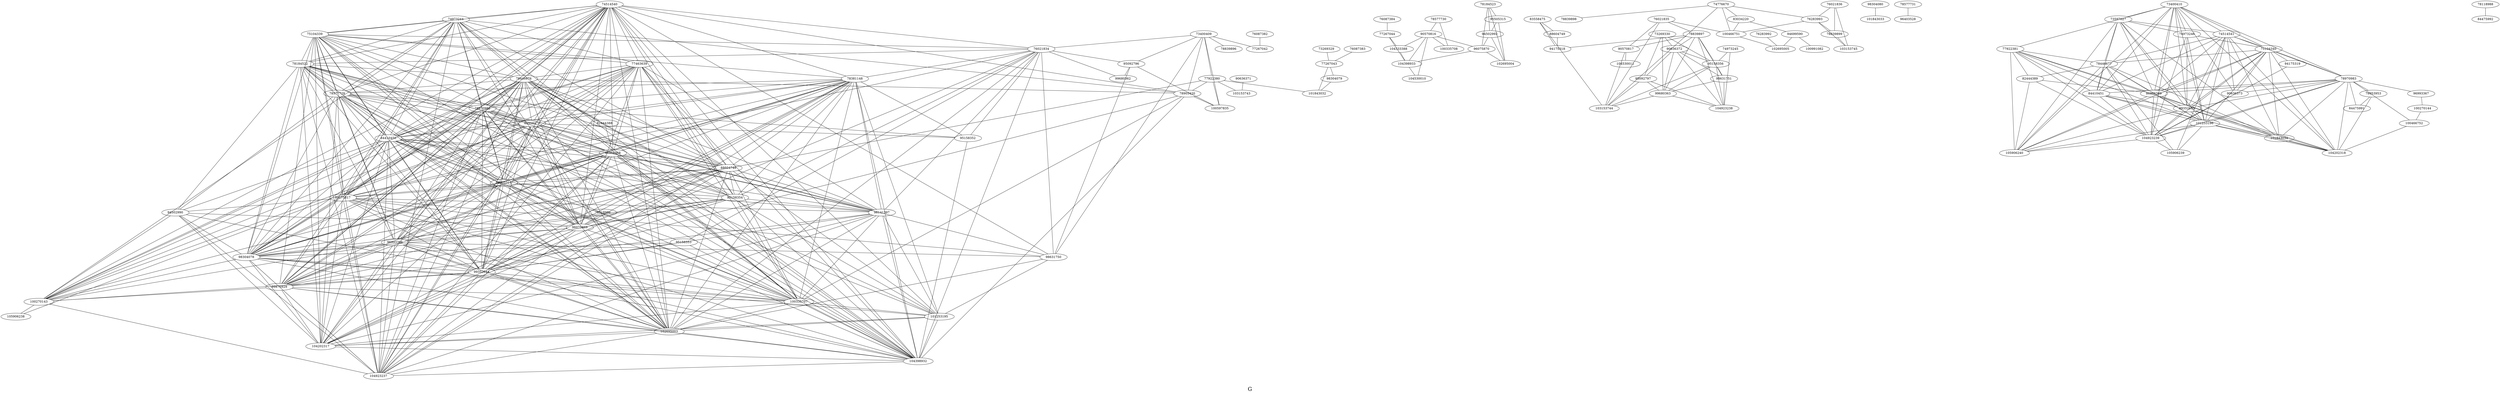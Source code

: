 /*****
G
*****/

graph G {
  graph [splines=false overlap=false]
  node  [shape=ellipse, width=0.3, height=0.3]
  90505314 ;
  78184522 ;
  78446676 ;
  78577729 ;
  75104339 ;
  74973244 ;
  74514540 ;
  94175317 ;
  96993366 ;
  102695003 ;
  98304078 ;
  88604748 ;
  96141397 ;
  104202317 ;
  100335707 ;
  101253195 ;
  78381148 ;
  96075869 ;
  84410450 ;
  86966368 ;
  100270143 ;
  83558474 ;
  99352644 ;
  77463639 ;
  78970982 ;
  94502990 ;
  104923237 ;
  104398932 ;
  95158352 ;
  99876929 ;
  76021834 ;
  98631750 ;
  82444388 ;
  95158353 ;
  95158354 ;
  78905420 ;
  73400409 ;
  77267042 ;
  76087382 ;
  77922380 ;
  100597835 ;
  95092796 ;
  99680362 ;
  78839896 ;
  105906238 ;
  78118986 ;
  103153743 ;
  90636371 ;
  76087383 ;
  77267043 ;
  101843032 ;
  98304079 ;
  104530010 ;
  90570816 ;
  73269329 ;
  100335708 ;
  78577730 ;
  104333388 ;
  104398933 ;
  96075870 ;
  78184523 ;
  102695004 ;
  94502992 ;
  90570817 ;
  104530011 ;
  77267044 ;
  76087384 ;
  90505315 ;
  101843033 ;
  98304080 ;
  95092797 ;
  73269330 ;
  98631751 ;
  95158356 ;
  104923238 ;
  78839897 ;
  90636372 ;
  99680363 ;
  103153744 ;
  76021835 ;
  83558475 ;
  88604749 ;
  94175318 ;
  74973245 ;
  100991082 ;
  94699590 ;
  83034220 ;
  74776670 ;
  100466751 ;
  76283992 ;
  102695005 ;
  78839898 ;
  76283993 ;
  78839899 ;
  103153745 ;
  76021836 ;
  78577731 ;
  96403528 ;
  96993367 ;
  100270144 ;
  100466752 ;
  73597027 ;
  86966369 ;
  75104340 ;
  78970983 ;
  104202318 ;
  99352645 ;
  74514541 ;
  84410451 ;
  78446677 ;
  101253196 ;
  105906239 ;
  101843034 ;
  104923239 ;
  90636373 ;
  77922381 ;
  94175319 ;
  73400410 ;
  74973246 ;
  105906240 ;
  82444389 ;
  79953953 ;
  84475991 ;
  78118988 ;
  84475992 ;
  90505314 -- 94175317;
  90505314 -- 95158354;
  90505314 -- 96075869;
  90505314 -- 96141397;
  90505314 -- 96993366;
  90505314 -- 98304078;
  90505314 -- 99352644;
  90505314 -- 99876929;
  90505314 -- 100335707;
  90505314 -- 102695003;
  90505314 -- 104202317;
  90505314 -- 104398932;
  78184522 -- 78446676;
  78184522 -- 78577729;
  78184522 -- 78970982;
  78184522 -- 83558474;
  78184522 -- 84410450;
  78184522 -- 86966368;
  78184522 -- 90505314;
  78184522 -- 94502990;
  78184522 -- 95158354;
  78184522 -- 96993366;
  78184522 -- 98304078;
  78184522 -- 98631750;
  78184522 -- 99352644;
  78184522 -- 101253195;
  78184522 -- 102695003;
  78184522 -- 104202317;
  78184522 -- 104923237;
  78446676 -- 78577729;
  78446676 -- 78905420;
  78446676 -- 78970982;
  78446676 -- 82444388;
  78446676 -- 83558474;
  78446676 -- 84410450;
  78446676 -- 88604748;
  78446676 -- 90505314;
  78446676 -- 94175317;
  78446676 -- 95158354;
  78446676 -- 96075869;
  78446676 -- 96141397;
  78446676 -- 96993366;
  78446676 -- 98304078;
  78446676 -- 99352644;
  78446676 -- 99876929;
  78446676 -- 100270143;
  78446676 -- 100335707;
  78446676 -- 101253195;
  78446676 -- 102695003;
  78446676 -- 104202317;
  78446676 -- 104398932;
  78446676 -- 104923237;
  78577729 -- 78970982;
  78577729 -- 83558474;
  78577729 -- 84410450;
  78577729 -- 90505314;
  78577729 -- 94175317;
  78577729 -- 94502990;
  78577729 -- 95158352;
  78577729 -- 96075869;
  78577729 -- 96141397;
  78577729 -- 96993366;
  78577729 -- 98304078;
  78577729 -- 99352644;
  78577729 -- 100335707;
  78577729 -- 102695003;
  78577729 -- 104202317;
  75104339 -- 76021834;
  75104339 -- 77463639;
  75104339 -- 78184522;
  75104339 -- 78381148;
  75104339 -- 78446676;
  75104339 -- 78577729;
  75104339 -- 83558474;
  75104339 -- 84410450;
  75104339 -- 88604748;
  75104339 -- 90505314;
  75104339 -- 94175317;
  75104339 -- 96075869;
  75104339 -- 96993366;
  75104339 -- 98304078;
  75104339 -- 99352644;
  75104339 -- 99876929;
  75104339 -- 102695003;
  75104339 -- 104202317;
  75104339 -- 104398932;
  75104339 -- 104923237;
  74973244 -- 75104339;
  74973244 -- 77463639;
  74973244 -- 78184522;
  74973244 -- 78446676;
  74973244 -- 78577729;
  74973244 -- 78905420;
  74973244 -- 78970982;
  74973244 -- 84410450;
  74973244 -- 88604748;
  74973244 -- 90505314;
  74973244 -- 94175317;
  74973244 -- 96075869;
  74973244 -- 98304078;
  74973244 -- 99876929;
  74973244 -- 100270143;
  74973244 -- 100335707;
  74973244 -- 102695003;
  74973244 -- 104398932;
  74973244 -- 104923237;
  74514540 -- 74973244;
  74514540 -- 75104339;
  74514540 -- 76021834;
  74514540 -- 77463639;
  74514540 -- 78184522;
  74514540 -- 78381148;
  74514540 -- 78446676;
  74514540 -- 78577729;
  74514540 -- 78905420;
  74514540 -- 78970982;
  74514540 -- 83558474;
  74514540 -- 84410450;
  74514540 -- 86966368;
  74514540 -- 88604748;
  74514540 -- 90505314;
  74514540 -- 94175317;
  74514540 -- 95158354;
  74514540 -- 96075869;
  74514540 -- 96993366;
  74514540 -- 98304078;
  74514540 -- 98631750;
  74514540 -- 99352644;
  74514540 -- 99876929;
  74514540 -- 100270143;
  74514540 -- 101253195;
  74514540 -- 102695003;
  74514540 -- 104202317;
  74514540 -- 104398932;
  74514540 -- 104923237;
  94175317 -- 94502990;
  94175317 -- 96075869;
  94175317 -- 96141397;
  94175317 -- 98304078;
  94175317 -- 98631750;
  94175317 -- 99352644;
  94175317 -- 100335707;
  94175317 -- 102695003;
  94175317 -- 104202317;
  94175317 -- 104398932;
  94175317 -- 104923237;
  96993366 -- 98304078;
  96993366 -- 98631750;
  96993366 -- 99352644;
  96993366 -- 99876929;
  96993366 -- 100270143;
  96993366 -- 100335707;
  96993366 -- 102695003;
  96993366 -- 104202317;
  96993366 -- 104398932;
  96993366 -- 104923237;
  102695003 -- 104202317;
  102695003 -- 104398932;
  102695003 -- 104923237;
  98304078 -- 99352644;
  98304078 -- 99876929;
  98304078 -- 100270143;
  98304078 -- 100335707;
  98304078 -- 101253195;
  98304078 -- 102695003;
  98304078 -- 104202317;
  98304078 -- 104923237;
  88604748 -- 90505314;
  88604748 -- 94175317;
  88604748 -- 95158354;
  88604748 -- 96075869;
  88604748 -- 96141397;
  88604748 -- 96993366;
  88604748 -- 98304078;
  88604748 -- 99876929;
  88604748 -- 100335707;
  88604748 -- 101253195;
  88604748 -- 102695003;
  88604748 -- 104202317;
  88604748 -- 104923237;
  96141397 -- 99352644;
  96141397 -- 99876929;
  96141397 -- 100335707;
  96141397 -- 101253195;
  96141397 -- 102695003;
  96141397 -- 104202317;
  96141397 -- 104398932;
  96141397 -- 104923237;
  104202317 -- 104398932;
  100335707 -- 101253195;
  100335707 -- 102695003;
  100335707 -- 104202317;
  100335707 -- 104398932;
  101253195 -- 102695003;
  101253195 -- 104202317;
  101253195 -- 104398932;
  78381148 -- 78577729;
  78381148 -- 78970982;
  78381148 -- 83558474;
  78381148 -- 84410450;
  78381148 -- 86966368;
  78381148 -- 88604748;
  78381148 -- 90505314;
  78381148 -- 94175317;
  78381148 -- 95158352;
  78381148 -- 95158354;
  78381148 -- 96075869;
  78381148 -- 96141397;
  78381148 -- 98304078;
  78381148 -- 99352644;
  78381148 -- 99876929;
  78381148 -- 100335707;
  78381148 -- 101253195;
  78381148 -- 102695003;
  78381148 -- 104202317;
  78381148 -- 104398932;
  78381148 -- 104923237;
  96075869 -- 96993366;
  96075869 -- 98304078;
  96075869 -- 99352644;
  96075869 -- 100335707;
  96075869 -- 102695003;
  96075869 -- 104202317;
  96075869 -- 104923237;
  84410450 -- 86966368;
  84410450 -- 88604748;
  84410450 -- 90505314;
  84410450 -- 94175317;
  84410450 -- 94502990;
  84410450 -- 95158353;
  84410450 -- 95158354;
  84410450 -- 96075869;
  84410450 -- 96141397;
  84410450 -- 96993366;
  84410450 -- 98304078;
  84410450 -- 99352644;
  84410450 -- 99876929;
  84410450 -- 100270143;
  84410450 -- 100335707;
  84410450 -- 102695003;
  84410450 -- 104202317;
  84410450 -- 104923237;
  86966368 -- 88604748;
  86966368 -- 90505314;
  86966368 -- 96075869;
  86966368 -- 96141397;
  86966368 -- 96993366;
  86966368 -- 98304078;
  86966368 -- 99352644;
  86966368 -- 99876929;
  86966368 -- 100270143;
  86966368 -- 100335707;
  86966368 -- 102695003;
  86966368 -- 104398932;
  86966368 -- 104923237;
  100270143 -- 104923237;
  100270143 -- 105906238;
  83558474 -- 84410450;
  83558474 -- 86966368;
  83558474 -- 88604748;
  83558474 -- 90505314;
  83558474 -- 95158352;
  83558474 -- 95158354;
  83558474 -- 96075869;
  83558474 -- 96141397;
  83558474 -- 98304078;
  83558474 -- 99352644;
  83558474 -- 99876929;
  83558474 -- 100270143;
  83558474 -- 102695003;
  83558474 -- 104398932;
  83558474 -- 104923237;
  83558474 -- 105906238;
  99352644 -- 99876929;
  99352644 -- 100270143;
  99352644 -- 100335707;
  99352644 -- 102695003;
  99352644 -- 104398932;
  99352644 -- 104923237;
  77463639 -- 78446676;
  77463639 -- 78970982;
  77463639 -- 83558474;
  77463639 -- 84410450;
  77463639 -- 86966368;
  77463639 -- 88604748;
  77463639 -- 90505314;
  77463639 -- 95158354;
  77463639 -- 96075869;
  77463639 -- 96141397;
  77463639 -- 96993366;
  77463639 -- 98304078;
  77463639 -- 99876929;
  77463639 -- 100270143;
  77463639 -- 100335707;
  77463639 -- 102695003;
  77463639 -- 104398932;
  77463639 -- 104923237;
  78970982 -- 83558474;
  78970982 -- 84410450;
  78970982 -- 86966368;
  78970982 -- 88604748;
  78970982 -- 90505314;
  78970982 -- 94175317;
  78970982 -- 96075869;
  78970982 -- 96993366;
  78970982 -- 98304078;
  78970982 -- 99352644;
  78970982 -- 99876929;
  78970982 -- 100270143;
  78970982 -- 101253195;
  78970982 -- 102695003;
  78970982 -- 104398932;
  78970982 -- 104923237;
  94502990 -- 96075869;
  94502990 -- 98304078;
  94502990 -- 99352644;
  94502990 -- 100270143;
  94502990 -- 104202317;
  94502990 -- 104923237;
  104398932 -- 104923237;
  95158352 -- 104398932;
  99876929 -- 100270143;
  99876929 -- 100335707;
  99876929 -- 102695003;
  99876929 -- 104202317;
  99876929 -- 104398932;
  99876929 -- 104923237;
  76021834 -- 78184522;
  76021834 -- 78381148;
  76021834 -- 94175317;
  76021834 -- 95092796;
  76021834 -- 95158352;
  76021834 -- 95158353;
  76021834 -- 95158354;
  76021834 -- 96141397;
  76021834 -- 98631750;
  76021834 -- 99680362;
  76021834 -- 102695003;
  76021834 -- 104202317;
  76021834 -- 104398932;
  98631750 -- 101253195;
  98631750 -- 102695003;
  82444388 -- 86966368;
  95158353 -- 98304078;
  95158353 -- 99352644;
  95158353 -- 104398932;
  95158354 -- 96075869;
  95158354 -- 96141397;
  95158354 -- 96993366;
  95158354 -- 98304078;
  95158354 -- 99352644;
  95158354 -- 99876929;
  95158354 -- 100335707;
  95158354 -- 104398932;
  78905420 -- 99352644;
  78905420 -- 100335707;
  78905420 -- 100597835;
  78905420 -- 104398932;
  73400409 -- 76021834;
  73400409 -- 77267042;
  73400409 -- 77922380;
  73400409 -- 78839896;
  73400409 -- 78905420;
  73400409 -- 95092796;
  73400409 -- 98631750;
  73400409 -- 100597835;
  76087382 -- 77267042;
  77922380 -- 78905420;
  77922380 -- 98304078;
  77922380 -- 100597835;
  77922380 -- 101843032;
  77922380 -- 103153743;
  95092796 -- 98631750;
  95092796 -- 99680362;
  95092796 -- 100597835;
  78118986 -- 96075869;
  90636371 -- 103153743;
  76087383 -- 77267043;
  77267043 -- 98304079;
  77267043 -- 101843032;
  98304079 -- 101843032;
  90570816 -- 96075870;
  90570816 -- 100335708;
  90570816 -- 104333388;
  90570816 -- 104398933;
  90570816 -- 104530010;
  73269329 -- 77267043;
  78577730 -- 90570816;
  78577730 -- 100335708;
  104333388 -- 104398933;
  104398933 -- 104530010;
  96075870 -- 102695004;
  96075870 -- 104398933;
  78184523 -- 90505315;
  78184523 -- 94502992;
  78184523 -- 96075870;
  78184523 -- 102695004;
  94502992 -- 96075870;
  94502992 -- 102695004;
  90570817 -- 103153744;
  90570817 -- 104530011;
  77267044 -- 104333388;
  77267044 -- 104398933;
  76087384 -- 77267044;
  90505315 -- 94502992;
  90505315 -- 102695004;
  98304080 -- 101843033;
  95092797 -- 99680363;
  95092797 -- 103153744;
  95092797 -- 104923238;
  73269330 -- 90636372;
  73269330 -- 95092797;
  73269330 -- 95158356;
  73269330 -- 99680363;
  98631751 -- 99680363;
  98631751 -- 104923238;
  95158356 -- 98631751;
  95158356 -- 99680363;
  95158356 -- 103153744;
  95158356 -- 104923238;
  78839897 -- 90570817;
  78839897 -- 90636372;
  78839897 -- 94175318;
  78839897 -- 95158356;
  78839897 -- 98631751;
  78839897 -- 99680363;
  78839897 -- 104923238;
  90636372 -- 95092797;
  90636372 -- 95158356;
  90636372 -- 98631751;
  90636372 -- 99680363;
  90636372 -- 104923238;
  99680363 -- 103153744;
  99680363 -- 104923238;
  76021835 -- 78839897;
  76021835 -- 90570817;
  76021835 -- 100466751;
  76021835 -- 103153744;
  83558475 -- 88604749;
  83558475 -- 94175318;
  83558475 -- 103153744;
  88604749 -- 94175318;
  74973245 -- 95158356;
  74973245 -- 104923238;
  94699590 -- 100991082;
  94699590 -- 102695005;
  83034220 -- 94699590;
  83034220 -- 100466751;
  74776670 -- 76283993;
  74776670 -- 78839898;
  74776670 -- 83034220;
  74776670 -- 100466751;
  74776670 -- 103153744;
  100466751 -- 102695005;
  76283992 -- 102695005;
  76283993 -- 78839899;
  76283993 -- 100466751;
  76283993 -- 103153745;
  78839899 -- 103153745;
  76021836 -- 76283993;
  76021836 -- 78839899;
  76021836 -- 103153745;
  78577731 -- 96403528;
  96993367 -- 100270144;
  100270144 -- 100466752;
  100466752 -- 104202318;
  73597027 -- 74514541;
  73597027 -- 74973246;
  73597027 -- 78446677;
  73597027 -- 84410451;
  73597027 -- 86966369;
  73597027 -- 99352645;
  73597027 -- 101253196;
  73597027 -- 101843034;
  73597027 -- 105906240;
  86966369 -- 99352645;
  86966369 -- 101253196;
  86966369 -- 101843034;
  86966369 -- 104923239;
  86966369 -- 105906240;
  75104340 -- 78446677;
  75104340 -- 78970983;
  75104340 -- 86966369;
  75104340 -- 90636373;
  75104340 -- 94175319;
  75104340 -- 99352645;
  75104340 -- 101253196;
  75104340 -- 101843034;
  75104340 -- 104202318;
  75104340 -- 104923239;
  75104340 -- 105906240;
  78970983 -- 79953953;
  78970983 -- 84410451;
  78970983 -- 84475991;
  78970983 -- 86966369;
  78970983 -- 90636373;
  78970983 -- 96993367;
  78970983 -- 99352645;
  78970983 -- 100466752;
  78970983 -- 101253196;
  78970983 -- 101843034;
  78970983 -- 104202318;
  78970983 -- 104923239;
  99352645 -- 101253196;
  99352645 -- 101843034;
  99352645 -- 104202318;
  99352645 -- 104923239;
  99352645 -- 105906240;
  74514541 -- 75104340;
  74514541 -- 78446677;
  74514541 -- 78970983;
  74514541 -- 84410451;
  74514541 -- 86966369;
  74514541 -- 90636373;
  74514541 -- 99352645;
  74514541 -- 101253196;
  74514541 -- 101843034;
  74514541 -- 104202318;
  74514541 -- 105906239;
  84410451 -- 99352645;
  84410451 -- 101253196;
  84410451 -- 104202318;
  84410451 -- 104923239;
  78446677 -- 82444389;
  78446677 -- 84410451;
  78446677 -- 86966369;
  78446677 -- 101253196;
  78446677 -- 101843034;
  78446677 -- 104923239;
  78446677 -- 105906239;
  78446677 -- 105906240;
  101253196 -- 101843034;
  101253196 -- 104202318;
  101253196 -- 104923239;
  101253196 -- 105906239;
  101253196 -- 105906240;
  101843034 -- 104202318;
  104923239 -- 105906239;
  104923239 -- 105906240;
  90636373 -- 104923239;
  77922381 -- 78446677;
  77922381 -- 82444389;
  77922381 -- 84410451;
  77922381 -- 86966369;
  77922381 -- 101253196;
  77922381 -- 104202318;
  77922381 -- 104923239;
  77922381 -- 105906240;
  94175319 -- 104923239;
  73400410 -- 73597027;
  73400410 -- 74514541;
  73400410 -- 74973246;
  73400410 -- 75104340;
  73400410 -- 77922381;
  73400410 -- 78970983;
  73400410 -- 84410451;
  73400410 -- 86966369;
  73400410 -- 90636373;
  73400410 -- 99352645;
  73400410 -- 101253196;
  73400410 -- 104202318;
  73400410 -- 104923239;
  73400410 -- 105906240;
  74973246 -- 75104340;
  74973246 -- 99352645;
  74973246 -- 101253196;
  74973246 -- 104923239;
  82444389 -- 86966369;
  82444389 -- 104923239;
  82444389 -- 105906240;
  79953953 -- 84475991;
  79953953 -- 104202318;
  78118988 -- 84475992;
  label = "\nG\n";  fontsize=24;
}
